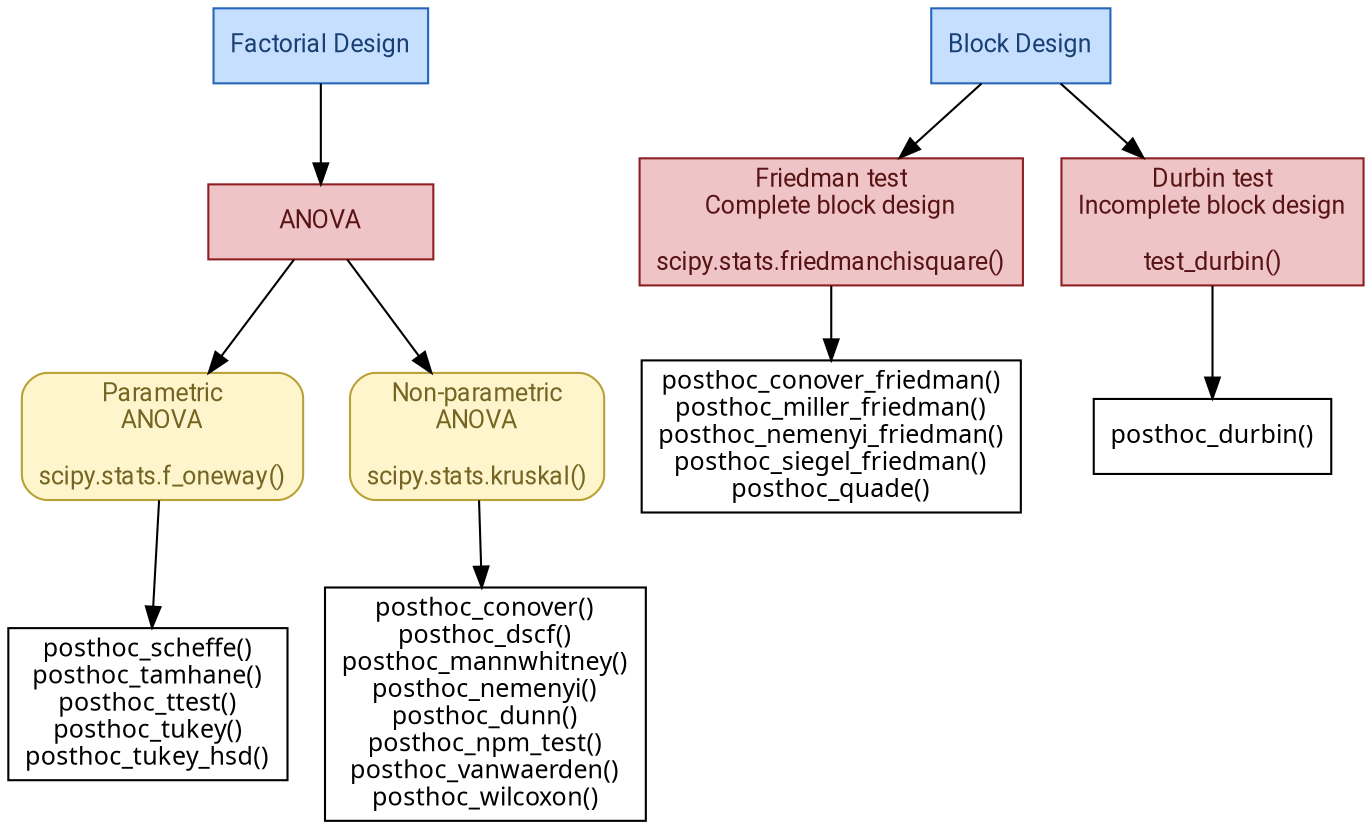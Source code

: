 digraph {
    graph [truecolor=true, bgcolor="#ff000000"];
    node [fontname="Roboto", fontsize=12];

    factorial [
        label="Factorial Design",
        shape=box,
        style="filled",
        fillcolor="#C7DFFF",
        color="#2666ba",
        fontcolor="#184074"
    ];

    anova [
        fillcolor="#eec4c6",
        color="#8d1e22",
        fontcolor="#581315",
        label="ANOVA",
        shape=box,
        style="filled",
        width=1.5,
    ];

    param [
        shape=box,
        style="rounded,filled",
        fontcolor="#746522",
        color="#baa136",
        fillcolor="#fff5cd",
        label="Parametric\nANOVA\n\nscipy.stats.f_oneway()",
        width=0.5
    ];

    param_posthocs [
        shape=box,
        fontname="Iosevka",
        label="posthoc_scheffe()\nposthoc_tamhane()\nposthoc_ttest()\nposthoc_tukey()\nposthoc_tukey_hsd()"
    ];

    nonparam [
        shape=box,
        style="rounded,filled",
        fontcolor="#746522",
        color="#baa136",
        fillcolor="#fff5cd",
        label="Non-parametric\nANOVA\n\nscipy.stats.kruskal()",
        width=0.5
    ];

    nonparam_posthocs [
        shape=box,
        fontname="Iosevka",
        label="posthoc_conover()\nposthoc_dscf()\nposthoc_mannwhitney()\nposthoc_nemenyi()\nposthoc_dunn()\nposthoc_npm_test()\nposthoc_vanwaerden()\nposthoc_wilcoxon()"
    ];

    blocked [
        label="Block Design",
        shape=box,
        style="filled",
        fillcolor="#C7DFFF",
        color="#2666ba",
        fontcolor="#184074"
    ];

    friedman [
        fillcolor="#eec4c6",
        color="#8d1e22",
        fontcolor="#581315",
        label="Friedman test\nComplete block design\n\nscipy.stats.friedmanchisquare()",
        shape=box,
        style="filled",
        width=0.5,
    ];

    friedman_posthocs [
        shape=box,
        fontname="Iosevka"
        label="posthoc_conover_friedman()\nposthoc_miller_friedman()\nposthoc_nemenyi_friedman()\nposthoc_siegel_friedman()\nposthoc_quade()"
    ];

    durbin [
        fillcolor="#eec4c6",
        color="#8d1e22",
        fontcolor="#581315",
        label="Durbin test\nIncomplete block design\n\ntest_durbin()",
        shape=box,
        style="filled",
        width=0.5,
    ];

    durbin_posthocs [
        shape=box,
        fontname="Iosevka"
        label="posthoc_durbin()"
    ];


    factorial -> anova;
    anova  -> param;
    anova  -> nonparam;

    param -> param_posthocs;
    nonparam -> nonparam_posthocs;

    blocked -> {friedman, durbin};
    friedman -> friedman_posthocs;
    durbin -> durbin_posthocs;
}
